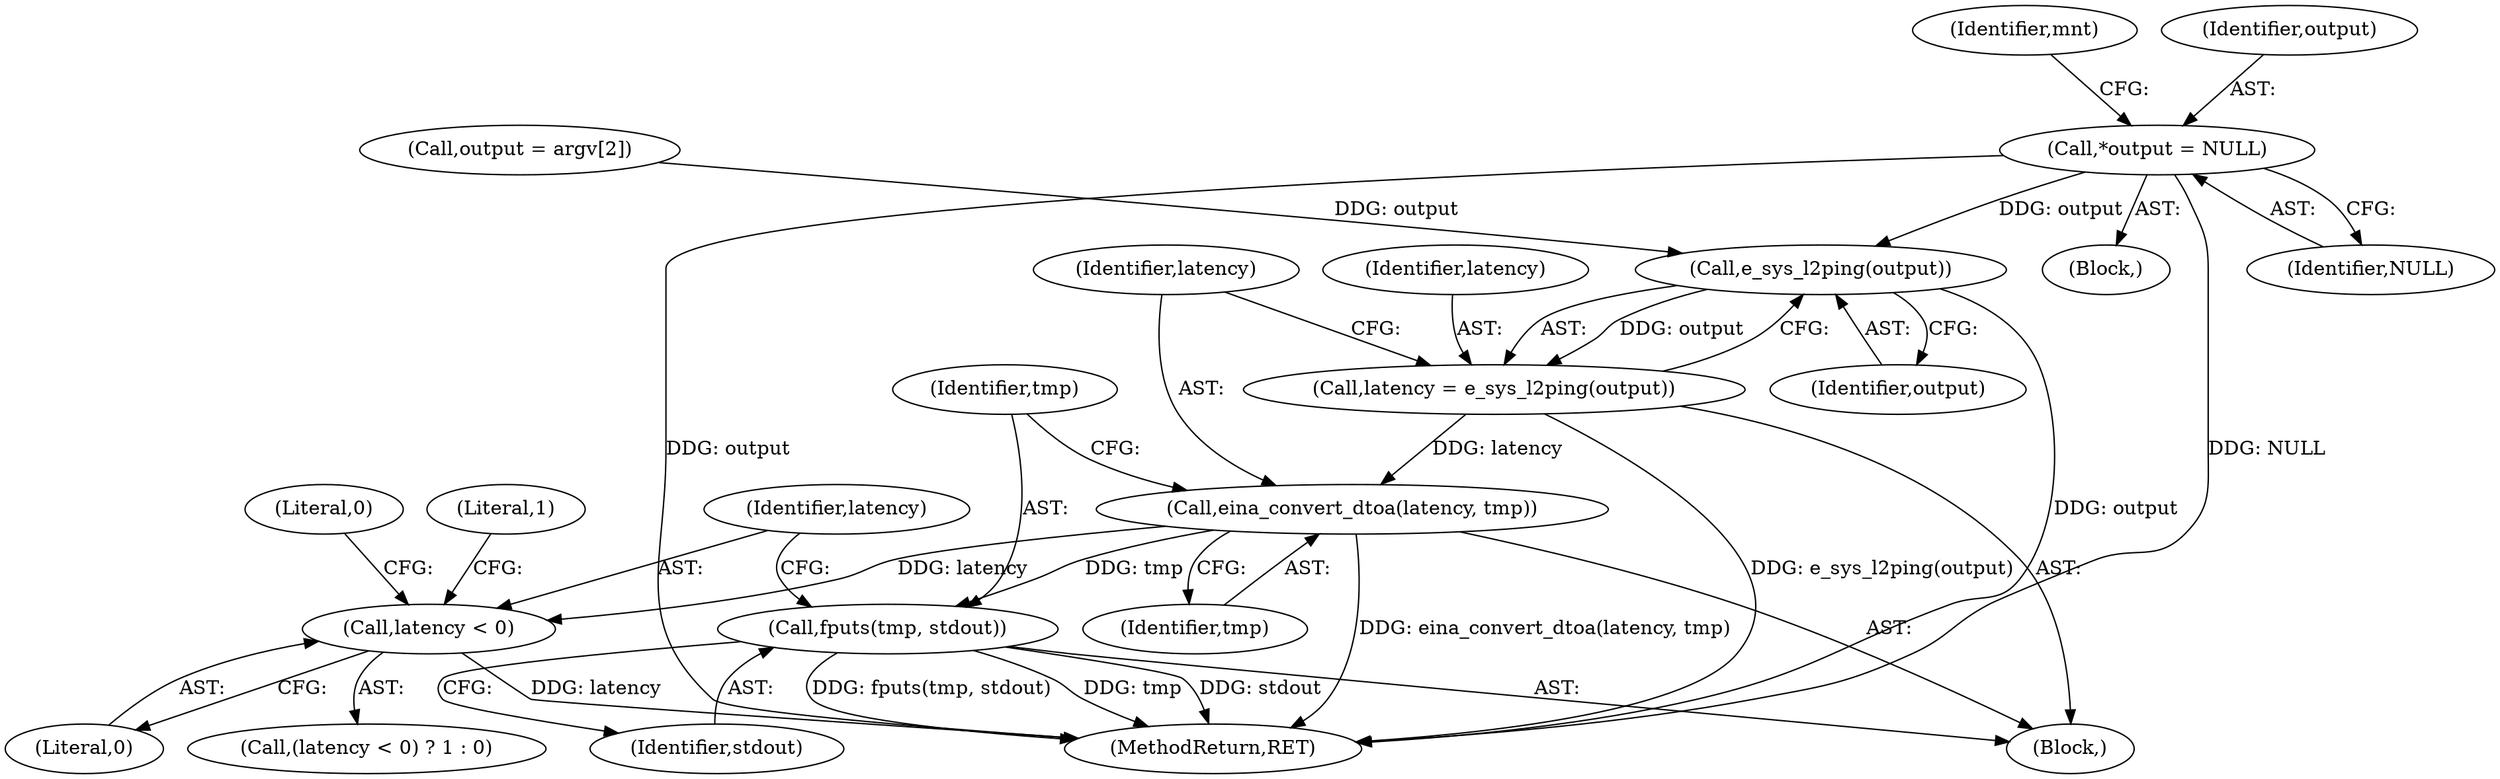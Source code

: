 digraph "0_enlightment_666df815cd86a50343859bce36c5cf968c5f38b0@pointer" {
"1000130" [label="(Call,*output = NULL)"];
"1000378" [label="(Call,e_sys_l2ping(output))"];
"1000376" [label="(Call,latency = e_sys_l2ping(output))"];
"1000380" [label="(Call,eina_convert_dtoa(latency, tmp))"];
"1000383" [label="(Call,fputs(tmp, stdout))"];
"1000388" [label="(Call,latency < 0)"];
"1000384" [label="(Identifier,tmp)"];
"1000381" [label="(Identifier,latency)"];
"1000391" [label="(Literal,1)"];
"1000373" [label="(Block,)"];
"1000117" [label="(Block,)"];
"1000387" [label="(Call,(latency < 0) ? 1 : 0)"];
"1000135" [label="(Identifier,mnt)"];
"1000216" [label="(Call,output = argv[2])"];
"1000383" [label="(Call,fputs(tmp, stdout))"];
"1000377" [label="(Identifier,latency)"];
"1000131" [label="(Identifier,output)"];
"1000382" [label="(Identifier,tmp)"];
"1000378" [label="(Call,e_sys_l2ping(output))"];
"1000376" [label="(Call,latency = e_sys_l2ping(output))"];
"1000730" [label="(MethodReturn,RET)"];
"1000132" [label="(Identifier,NULL)"];
"1000392" [label="(Literal,0)"];
"1000390" [label="(Literal,0)"];
"1000388" [label="(Call,latency < 0)"];
"1000380" [label="(Call,eina_convert_dtoa(latency, tmp))"];
"1000130" [label="(Call,*output = NULL)"];
"1000389" [label="(Identifier,latency)"];
"1000385" [label="(Identifier,stdout)"];
"1000379" [label="(Identifier,output)"];
"1000130" -> "1000117"  [label="AST: "];
"1000130" -> "1000132"  [label="CFG: "];
"1000131" -> "1000130"  [label="AST: "];
"1000132" -> "1000130"  [label="AST: "];
"1000135" -> "1000130"  [label="CFG: "];
"1000130" -> "1000730"  [label="DDG: NULL"];
"1000130" -> "1000730"  [label="DDG: output"];
"1000130" -> "1000378"  [label="DDG: output"];
"1000378" -> "1000376"  [label="AST: "];
"1000378" -> "1000379"  [label="CFG: "];
"1000379" -> "1000378"  [label="AST: "];
"1000376" -> "1000378"  [label="CFG: "];
"1000378" -> "1000730"  [label="DDG: output"];
"1000378" -> "1000376"  [label="DDG: output"];
"1000216" -> "1000378"  [label="DDG: output"];
"1000376" -> "1000373"  [label="AST: "];
"1000377" -> "1000376"  [label="AST: "];
"1000381" -> "1000376"  [label="CFG: "];
"1000376" -> "1000730"  [label="DDG: e_sys_l2ping(output)"];
"1000376" -> "1000380"  [label="DDG: latency"];
"1000380" -> "1000373"  [label="AST: "];
"1000380" -> "1000382"  [label="CFG: "];
"1000381" -> "1000380"  [label="AST: "];
"1000382" -> "1000380"  [label="AST: "];
"1000384" -> "1000380"  [label="CFG: "];
"1000380" -> "1000730"  [label="DDG: eina_convert_dtoa(latency, tmp)"];
"1000380" -> "1000383"  [label="DDG: tmp"];
"1000380" -> "1000388"  [label="DDG: latency"];
"1000383" -> "1000373"  [label="AST: "];
"1000383" -> "1000385"  [label="CFG: "];
"1000384" -> "1000383"  [label="AST: "];
"1000385" -> "1000383"  [label="AST: "];
"1000389" -> "1000383"  [label="CFG: "];
"1000383" -> "1000730"  [label="DDG: fputs(tmp, stdout)"];
"1000383" -> "1000730"  [label="DDG: tmp"];
"1000383" -> "1000730"  [label="DDG: stdout"];
"1000388" -> "1000387"  [label="AST: "];
"1000388" -> "1000390"  [label="CFG: "];
"1000389" -> "1000388"  [label="AST: "];
"1000390" -> "1000388"  [label="AST: "];
"1000391" -> "1000388"  [label="CFG: "];
"1000392" -> "1000388"  [label="CFG: "];
"1000388" -> "1000730"  [label="DDG: latency"];
}

